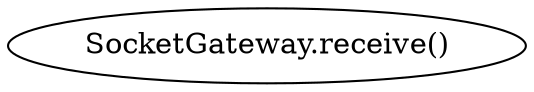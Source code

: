digraph "" {
	graph [bb="0,0,216.7,36"];
	node [label="\N"];
	"SocketGateway.receive()"	 [height=0.5,
		pos="108.35,18",
		width=3.0098];
}
